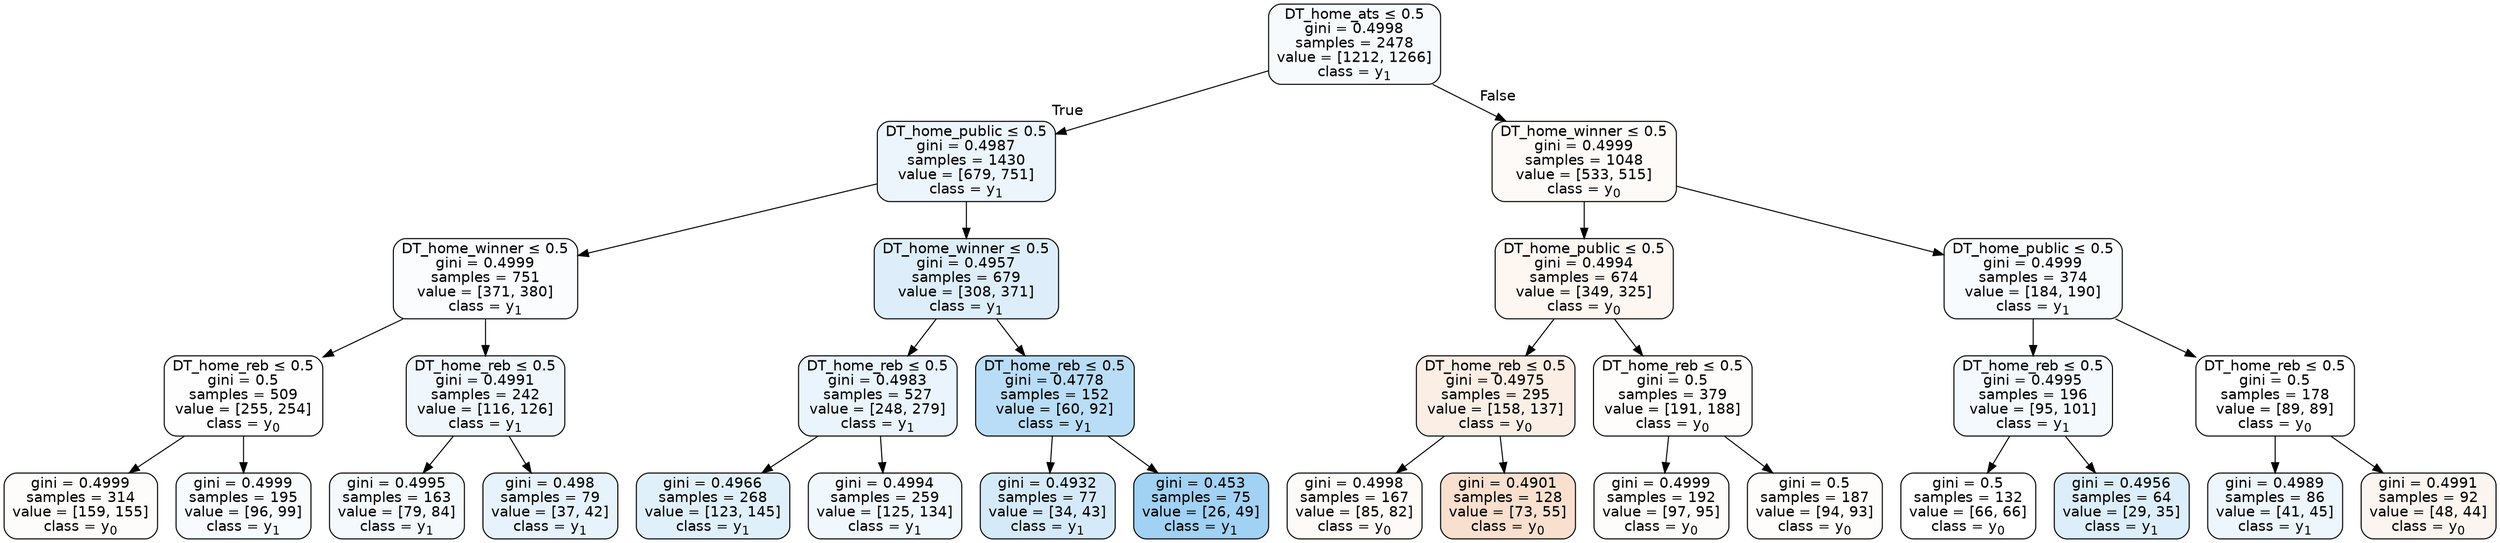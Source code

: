 digraph Tree {
node [shape=box, style="filled, rounded", color="black", fontname=helvetica] ;
edge [fontname=helvetica] ;
0 [label=<DT_home_ats &le; 0.5<br/>gini = 0.4998<br/>samples = 2478<br/>value = [1212, 1266]<br/>class = y<SUB>1</SUB>>, fillcolor="#399de50b"] ;
1 [label=<DT_home_public &le; 0.5<br/>gini = 0.4987<br/>samples = 1430<br/>value = [679, 751]<br/>class = y<SUB>1</SUB>>, fillcolor="#399de518"] ;
0 -> 1 [labeldistance=2.5, labelangle=45, headlabel="True"] ;
2 [label=<DT_home_winner &le; 0.5<br/>gini = 0.4999<br/>samples = 751<br/>value = [371, 380]<br/>class = y<SUB>1</SUB>>, fillcolor="#399de506"] ;
1 -> 2 ;
3 [label=<DT_home_reb &le; 0.5<br/>gini = 0.5<br/>samples = 509<br/>value = [255, 254]<br/>class = y<SUB>0</SUB>>, fillcolor="#e5813901"] ;
2 -> 3 ;
4 [label=<gini = 0.4999<br/>samples = 314<br/>value = [159, 155]<br/>class = y<SUB>0</SUB>>, fillcolor="#e5813906"] ;
3 -> 4 ;
5 [label=<gini = 0.4999<br/>samples = 195<br/>value = [96, 99]<br/>class = y<SUB>1</SUB>>, fillcolor="#399de508"] ;
3 -> 5 ;
6 [label=<DT_home_reb &le; 0.5<br/>gini = 0.4991<br/>samples = 242<br/>value = [116, 126]<br/>class = y<SUB>1</SUB>>, fillcolor="#399de514"] ;
2 -> 6 ;
7 [label=<gini = 0.4995<br/>samples = 163<br/>value = [79, 84]<br/>class = y<SUB>1</SUB>>, fillcolor="#399de50f"] ;
6 -> 7 ;
8 [label=<gini = 0.498<br/>samples = 79<br/>value = [37, 42]<br/>class = y<SUB>1</SUB>>, fillcolor="#399de51e"] ;
6 -> 8 ;
9 [label=<DT_home_winner &le; 0.5<br/>gini = 0.4957<br/>samples = 679<br/>value = [308, 371]<br/>class = y<SUB>1</SUB>>, fillcolor="#399de52b"] ;
1 -> 9 ;
10 [label=<DT_home_reb &le; 0.5<br/>gini = 0.4983<br/>samples = 527<br/>value = [248, 279]<br/>class = y<SUB>1</SUB>>, fillcolor="#399de51c"] ;
9 -> 10 ;
11 [label=<gini = 0.4966<br/>samples = 268<br/>value = [123, 145]<br/>class = y<SUB>1</SUB>>, fillcolor="#399de527"] ;
10 -> 11 ;
12 [label=<gini = 0.4994<br/>samples = 259<br/>value = [125, 134]<br/>class = y<SUB>1</SUB>>, fillcolor="#399de511"] ;
10 -> 12 ;
13 [label=<DT_home_reb &le; 0.5<br/>gini = 0.4778<br/>samples = 152<br/>value = [60, 92]<br/>class = y<SUB>1</SUB>>, fillcolor="#399de559"] ;
9 -> 13 ;
14 [label=<gini = 0.4932<br/>samples = 77<br/>value = [34, 43]<br/>class = y<SUB>1</SUB>>, fillcolor="#399de535"] ;
13 -> 14 ;
15 [label=<gini = 0.453<br/>samples = 75<br/>value = [26, 49]<br/>class = y<SUB>1</SUB>>, fillcolor="#399de578"] ;
13 -> 15 ;
16 [label=<DT_home_winner &le; 0.5<br/>gini = 0.4999<br/>samples = 1048<br/>value = [533, 515]<br/>class = y<SUB>0</SUB>>, fillcolor="#e5813909"] ;
0 -> 16 [labeldistance=2.5, labelangle=-45, headlabel="False"] ;
17 [label=<DT_home_public &le; 0.5<br/>gini = 0.4994<br/>samples = 674<br/>value = [349, 325]<br/>class = y<SUB>0</SUB>>, fillcolor="#e5813912"] ;
16 -> 17 ;
18 [label=<DT_home_reb &le; 0.5<br/>gini = 0.4975<br/>samples = 295<br/>value = [158, 137]<br/>class = y<SUB>0</SUB>>, fillcolor="#e5813922"] ;
17 -> 18 ;
19 [label=<gini = 0.4998<br/>samples = 167<br/>value = [85, 82]<br/>class = y<SUB>0</SUB>>, fillcolor="#e5813909"] ;
18 -> 19 ;
20 [label=<gini = 0.4901<br/>samples = 128<br/>value = [73, 55]<br/>class = y<SUB>0</SUB>>, fillcolor="#e581393f"] ;
18 -> 20 ;
21 [label=<DT_home_reb &le; 0.5<br/>gini = 0.5<br/>samples = 379<br/>value = [191, 188]<br/>class = y<SUB>0</SUB>>, fillcolor="#e5813904"] ;
17 -> 21 ;
22 [label=<gini = 0.4999<br/>samples = 192<br/>value = [97, 95]<br/>class = y<SUB>0</SUB>>, fillcolor="#e5813905"] ;
21 -> 22 ;
23 [label=<gini = 0.5<br/>samples = 187<br/>value = [94, 93]<br/>class = y<SUB>0</SUB>>, fillcolor="#e5813903"] ;
21 -> 23 ;
24 [label=<DT_home_public &le; 0.5<br/>gini = 0.4999<br/>samples = 374<br/>value = [184, 190]<br/>class = y<SUB>1</SUB>>, fillcolor="#399de508"] ;
16 -> 24 ;
25 [label=<DT_home_reb &le; 0.5<br/>gini = 0.4995<br/>samples = 196<br/>value = [95, 101]<br/>class = y<SUB>1</SUB>>, fillcolor="#399de50f"] ;
24 -> 25 ;
26 [label=<gini = 0.5<br/>samples = 132<br/>value = [66, 66]<br/>class = y<SUB>0</SUB>>, fillcolor="#e5813900"] ;
25 -> 26 ;
27 [label=<gini = 0.4956<br/>samples = 64<br/>value = [29, 35]<br/>class = y<SUB>1</SUB>>, fillcolor="#399de52c"] ;
25 -> 27 ;
28 [label=<DT_home_reb &le; 0.5<br/>gini = 0.5<br/>samples = 178<br/>value = [89, 89]<br/>class = y<SUB>0</SUB>>, fillcolor="#e5813900"] ;
24 -> 28 ;
29 [label=<gini = 0.4989<br/>samples = 86<br/>value = [41, 45]<br/>class = y<SUB>1</SUB>>, fillcolor="#399de517"] ;
28 -> 29 ;
30 [label=<gini = 0.4991<br/>samples = 92<br/>value = [48, 44]<br/>class = y<SUB>0</SUB>>, fillcolor="#e5813915"] ;
28 -> 30 ;
}